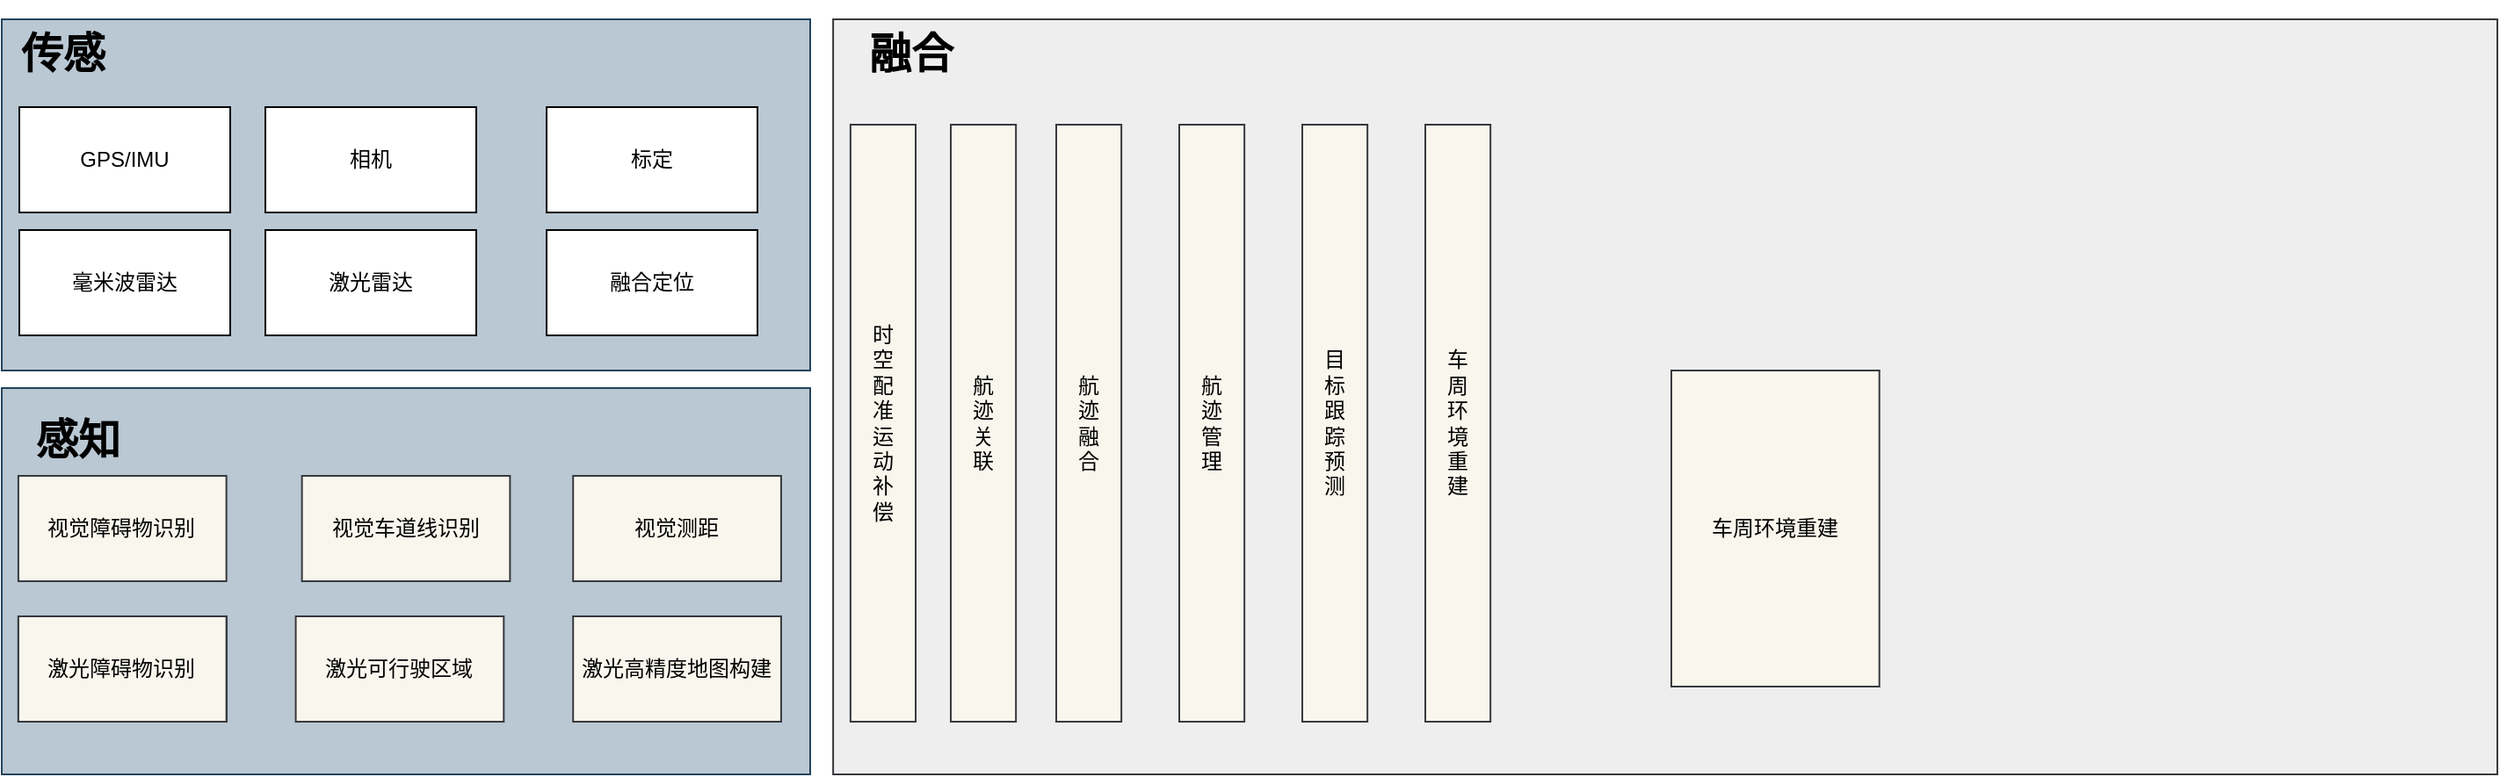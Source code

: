 <mxfile version="14.6.12" type="github">
  <diagram id="O4AEN3zp3_15e8FMVuli" name="第 1 页">
    <mxGraphModel dx="1221" dy="644" grid="1" gridSize="10" guides="1" tooltips="1" connect="1" arrows="1" fold="1" page="1" pageScale="1" pageWidth="3300" pageHeight="4681" math="0" shadow="0">
      <root>
        <mxCell id="0" />
        <mxCell id="1" parent="0" />
        <mxCell id="3C201Es5-cZDIYYvgIIJ-50" value="" style="group" vertex="1" connectable="0" parent="1">
          <mxGeometry x="130" y="130" width="460" height="200" as="geometry" />
        </mxCell>
        <mxCell id="3C201Es5-cZDIYYvgIIJ-47" value="" style="rounded=0;whiteSpace=wrap;html=1;fillColor=#bac8d3;strokeColor=#23445d;" vertex="1" parent="3C201Es5-cZDIYYvgIIJ-50">
          <mxGeometry width="460" height="200" as="geometry" />
        </mxCell>
        <mxCell id="3C201Es5-cZDIYYvgIIJ-40" value="GPS/IMU" style="rounded=0;whiteSpace=wrap;html=1;" vertex="1" parent="3C201Es5-cZDIYYvgIIJ-50">
          <mxGeometry x="10" y="50" width="120" height="60" as="geometry" />
        </mxCell>
        <mxCell id="3C201Es5-cZDIYYvgIIJ-41" value="相机" style="rounded=0;whiteSpace=wrap;html=1;" vertex="1" parent="3C201Es5-cZDIYYvgIIJ-50">
          <mxGeometry x="150" y="50" width="120" height="60" as="geometry" />
        </mxCell>
        <mxCell id="3C201Es5-cZDIYYvgIIJ-42" value="毫米波雷达" style="rounded=0;whiteSpace=wrap;html=1;" vertex="1" parent="3C201Es5-cZDIYYvgIIJ-50">
          <mxGeometry x="10" y="120" width="120" height="60" as="geometry" />
        </mxCell>
        <mxCell id="3C201Es5-cZDIYYvgIIJ-43" value="激光雷达" style="rounded=0;whiteSpace=wrap;html=1;" vertex="1" parent="3C201Es5-cZDIYYvgIIJ-50">
          <mxGeometry x="150" y="120" width="120" height="60" as="geometry" />
        </mxCell>
        <mxCell id="3C201Es5-cZDIYYvgIIJ-44" value="标定" style="rounded=0;whiteSpace=wrap;html=1;" vertex="1" parent="3C201Es5-cZDIYYvgIIJ-50">
          <mxGeometry x="310" y="50" width="120" height="60" as="geometry" />
        </mxCell>
        <mxCell id="3C201Es5-cZDIYYvgIIJ-45" value="融合定位" style="rounded=0;whiteSpace=wrap;html=1;" vertex="1" parent="3C201Es5-cZDIYYvgIIJ-50">
          <mxGeometry x="310" y="120" width="120" height="60" as="geometry" />
        </mxCell>
        <mxCell id="3C201Es5-cZDIYYvgIIJ-49" value="&lt;h1&gt;传感&lt;/h1&gt;" style="text;html=1;strokeColor=none;fillColor=none;align=center;verticalAlign=middle;whiteSpace=wrap;rounded=0;" vertex="1" parent="3C201Es5-cZDIYYvgIIJ-50">
          <mxGeometry y="10" width="70" height="20" as="geometry" />
        </mxCell>
        <mxCell id="3C201Es5-cZDIYYvgIIJ-17" value="" style="rounded=0;whiteSpace=wrap;html=1;fillColor=#eeeeee;strokeColor=#36393d;" vertex="1" parent="1">
          <mxGeometry x="603.06" y="130" width="946.94" height="430" as="geometry" />
        </mxCell>
        <mxCell id="3C201Es5-cZDIYYvgIIJ-16" value="" style="rounded=0;whiteSpace=wrap;html=1;fillColor=#bac8d3;strokeColor=#23445d;" vertex="1" parent="1">
          <mxGeometry x="130" y="340" width="460" height="220" as="geometry" />
        </mxCell>
        <mxCell id="3C201Es5-cZDIYYvgIIJ-1" value="视觉障碍物识别" style="rounded=0;whiteSpace=wrap;html=1;fillColor=#f9f7ed;strokeColor=#36393d;" vertex="1" parent="1">
          <mxGeometry x="139.456" y="390" width="118.367" height="60" as="geometry" />
        </mxCell>
        <mxCell id="3C201Es5-cZDIYYvgIIJ-2" value="视觉车道线识别" style="rounded=0;whiteSpace=wrap;html=1;fillColor=#f9f7ed;strokeColor=#36393d;" vertex="1" parent="1">
          <mxGeometry x="300.819" y="390" width="118.367" height="60" as="geometry" />
        </mxCell>
        <mxCell id="3C201Es5-cZDIYYvgIIJ-3" value="视觉测距" style="rounded=0;whiteSpace=wrap;html=1;fillColor=#f9f7ed;strokeColor=#36393d;" vertex="1" parent="1">
          <mxGeometry x="455.102" y="390" width="118.367" height="60" as="geometry" />
        </mxCell>
        <mxCell id="3C201Es5-cZDIYYvgIIJ-4" value="激光障碍物识别" style="rounded=0;whiteSpace=wrap;html=1;" vertex="1" parent="1">
          <mxGeometry x="139.456" y="470" width="118.367" height="60" as="geometry" />
        </mxCell>
        <mxCell id="3C201Es5-cZDIYYvgIIJ-5" value="激光可行驶区域" style="rounded=0;whiteSpace=wrap;html=1;fillColor=#f9f7ed;strokeColor=#36393d;" vertex="1" parent="1">
          <mxGeometry x="297.279" y="470" width="118.367" height="60" as="geometry" />
        </mxCell>
        <mxCell id="3C201Es5-cZDIYYvgIIJ-6" value="激光障碍物识别" style="rounded=0;whiteSpace=wrap;html=1;fillColor=#f9f7ed;strokeColor=#36393d;" vertex="1" parent="1">
          <mxGeometry x="139.456" y="470" width="118.367" height="60" as="geometry" />
        </mxCell>
        <mxCell id="3C201Es5-cZDIYYvgIIJ-7" value="激光高精度地图构建" style="rounded=0;whiteSpace=wrap;html=1;fillColor=#f9f7ed;strokeColor=#36393d;" vertex="1" parent="1">
          <mxGeometry x="455.102" y="470" width="118.367" height="60" as="geometry" />
        </mxCell>
        <mxCell id="3C201Es5-cZDIYYvgIIJ-8" value="&lt;div align=&quot;center&quot;&gt;时&lt;/div&gt;&lt;div align=&quot;center&quot;&gt;空&lt;/div&gt;&lt;div align=&quot;center&quot;&gt;配&lt;/div&gt;&lt;div align=&quot;center&quot;&gt;准&lt;/div&gt;&lt;div align=&quot;center&quot;&gt;运&lt;/div&gt;&lt;div align=&quot;center&quot;&gt;动&lt;/div&gt;&lt;div align=&quot;center&quot;&gt;补&lt;/div&gt;&lt;div align=&quot;center&quot;&gt;偿&lt;/div&gt;" style="rounded=0;whiteSpace=wrap;html=1;fillColor=#f9f7ed;strokeColor=#36393d;align=center;" vertex="1" parent="1">
          <mxGeometry x="612.93" y="190" width="37.07" height="340" as="geometry" />
        </mxCell>
        <mxCell id="3C201Es5-cZDIYYvgIIJ-15" value="&lt;br/&gt;&lt;br/&gt;&lt;p style=&quot;margin-top: 0pt ; margin-bottom: 0pt ; margin-left: 0in ; text-align: center ; direction: ltr ; unicode-bidi: embed ; vertical-align: baseline ; word-break: normal&quot;&gt;&lt;span style=&quot;font-size: 9.0pt ; color: black&quot;&gt;车周环境重建&lt;/span&gt;&lt;/p&gt;&lt;br/&gt;&lt;br/&gt;" style="rounded=0;whiteSpace=wrap;html=1;fillColor=#f9f7ed;strokeColor=#36393d;" vertex="1" parent="1">
          <mxGeometry x="1080.001" y="330" width="118.367" height="180" as="geometry" />
        </mxCell>
        <mxCell id="3C201Es5-cZDIYYvgIIJ-18" value="&lt;h1&gt;感知&lt;/h1&gt;" style="text;html=1;strokeColor=none;fillColor=none;align=center;verticalAlign=middle;whiteSpace=wrap;rounded=0;" vertex="1" parent="1">
          <mxGeometry x="139.456" y="360" width="69.048" height="20" as="geometry" />
        </mxCell>
        <mxCell id="3C201Es5-cZDIYYvgIIJ-19" value="&lt;h1&gt;融合&lt;/h1&gt;" style="text;html=1;strokeColor=none;fillColor=none;align=center;verticalAlign=middle;whiteSpace=wrap;rounded=0;" vertex="1" parent="1">
          <mxGeometry x="612.925" y="140" width="69.048" height="20" as="geometry" />
        </mxCell>
        <mxCell id="3C201Es5-cZDIYYvgIIJ-51" value="&lt;div align=&quot;center&quot;&gt;航&lt;/div&gt;&lt;div align=&quot;center&quot;&gt;迹&lt;/div&gt;&lt;div align=&quot;center&quot;&gt;关&lt;/div&gt;&lt;div align=&quot;center&quot;&gt;联&lt;br&gt;&lt;/div&gt;" style="rounded=0;whiteSpace=wrap;html=1;fillColor=#f9f7ed;strokeColor=#36393d;align=center;" vertex="1" parent="1">
          <mxGeometry x="670" y="190" width="37.07" height="340" as="geometry" />
        </mxCell>
        <mxCell id="3C201Es5-cZDIYYvgIIJ-53" value="&lt;div align=&quot;center&quot;&gt;航&lt;/div&gt;&lt;div align=&quot;center&quot;&gt;迹&lt;/div&gt;&lt;div align=&quot;center&quot;&gt;融&lt;/div&gt;&lt;div align=&quot;center&quot;&gt;合&lt;br&gt;&lt;/div&gt;" style="rounded=0;whiteSpace=wrap;html=1;fillColor=#f9f7ed;strokeColor=#36393d;align=center;" vertex="1" parent="1">
          <mxGeometry x="730" y="190" width="37.07" height="340" as="geometry" />
        </mxCell>
        <mxCell id="3C201Es5-cZDIYYvgIIJ-54" value="&lt;div align=&quot;center&quot;&gt;航&lt;/div&gt;&lt;div align=&quot;center&quot;&gt;迹&lt;/div&gt;&lt;div align=&quot;center&quot;&gt;管&lt;/div&gt;&lt;div align=&quot;center&quot;&gt;理&lt;br&gt;&lt;/div&gt;" style="rounded=0;whiteSpace=wrap;html=1;fillColor=#f9f7ed;strokeColor=#36393d;align=center;" vertex="1" parent="1">
          <mxGeometry x="800" y="190" width="37.07" height="340" as="geometry" />
        </mxCell>
        <mxCell id="3C201Es5-cZDIYYvgIIJ-56" value="&lt;div&gt;目&lt;/div&gt;&lt;div&gt;标&lt;/div&gt;&lt;div&gt;跟&lt;/div&gt;&lt;div&gt;踪&lt;/div&gt;&lt;div&gt;预&lt;/div&gt;&lt;div&gt;测&lt;/div&gt;" style="rounded=0;whiteSpace=wrap;html=1;fillColor=#f9f7ed;strokeColor=#36393d;align=center;" vertex="1" parent="1">
          <mxGeometry x="870" y="190" width="37.07" height="340" as="geometry" />
        </mxCell>
        <mxCell id="3C201Es5-cZDIYYvgIIJ-57" value="&lt;div&gt;车&lt;/div&gt;&lt;div&gt;周&lt;/div&gt;&lt;div&gt;环&lt;/div&gt;&lt;div&gt;境&lt;/div&gt;&lt;div&gt;重&lt;/div&gt;&lt;div&gt;建&lt;/div&gt;" style="rounded=0;whiteSpace=wrap;html=1;fillColor=#f9f7ed;strokeColor=#36393d;align=center;" vertex="1" parent="1">
          <mxGeometry x="940" y="190" width="37.07" height="340" as="geometry" />
        </mxCell>
      </root>
    </mxGraphModel>
  </diagram>
</mxfile>
